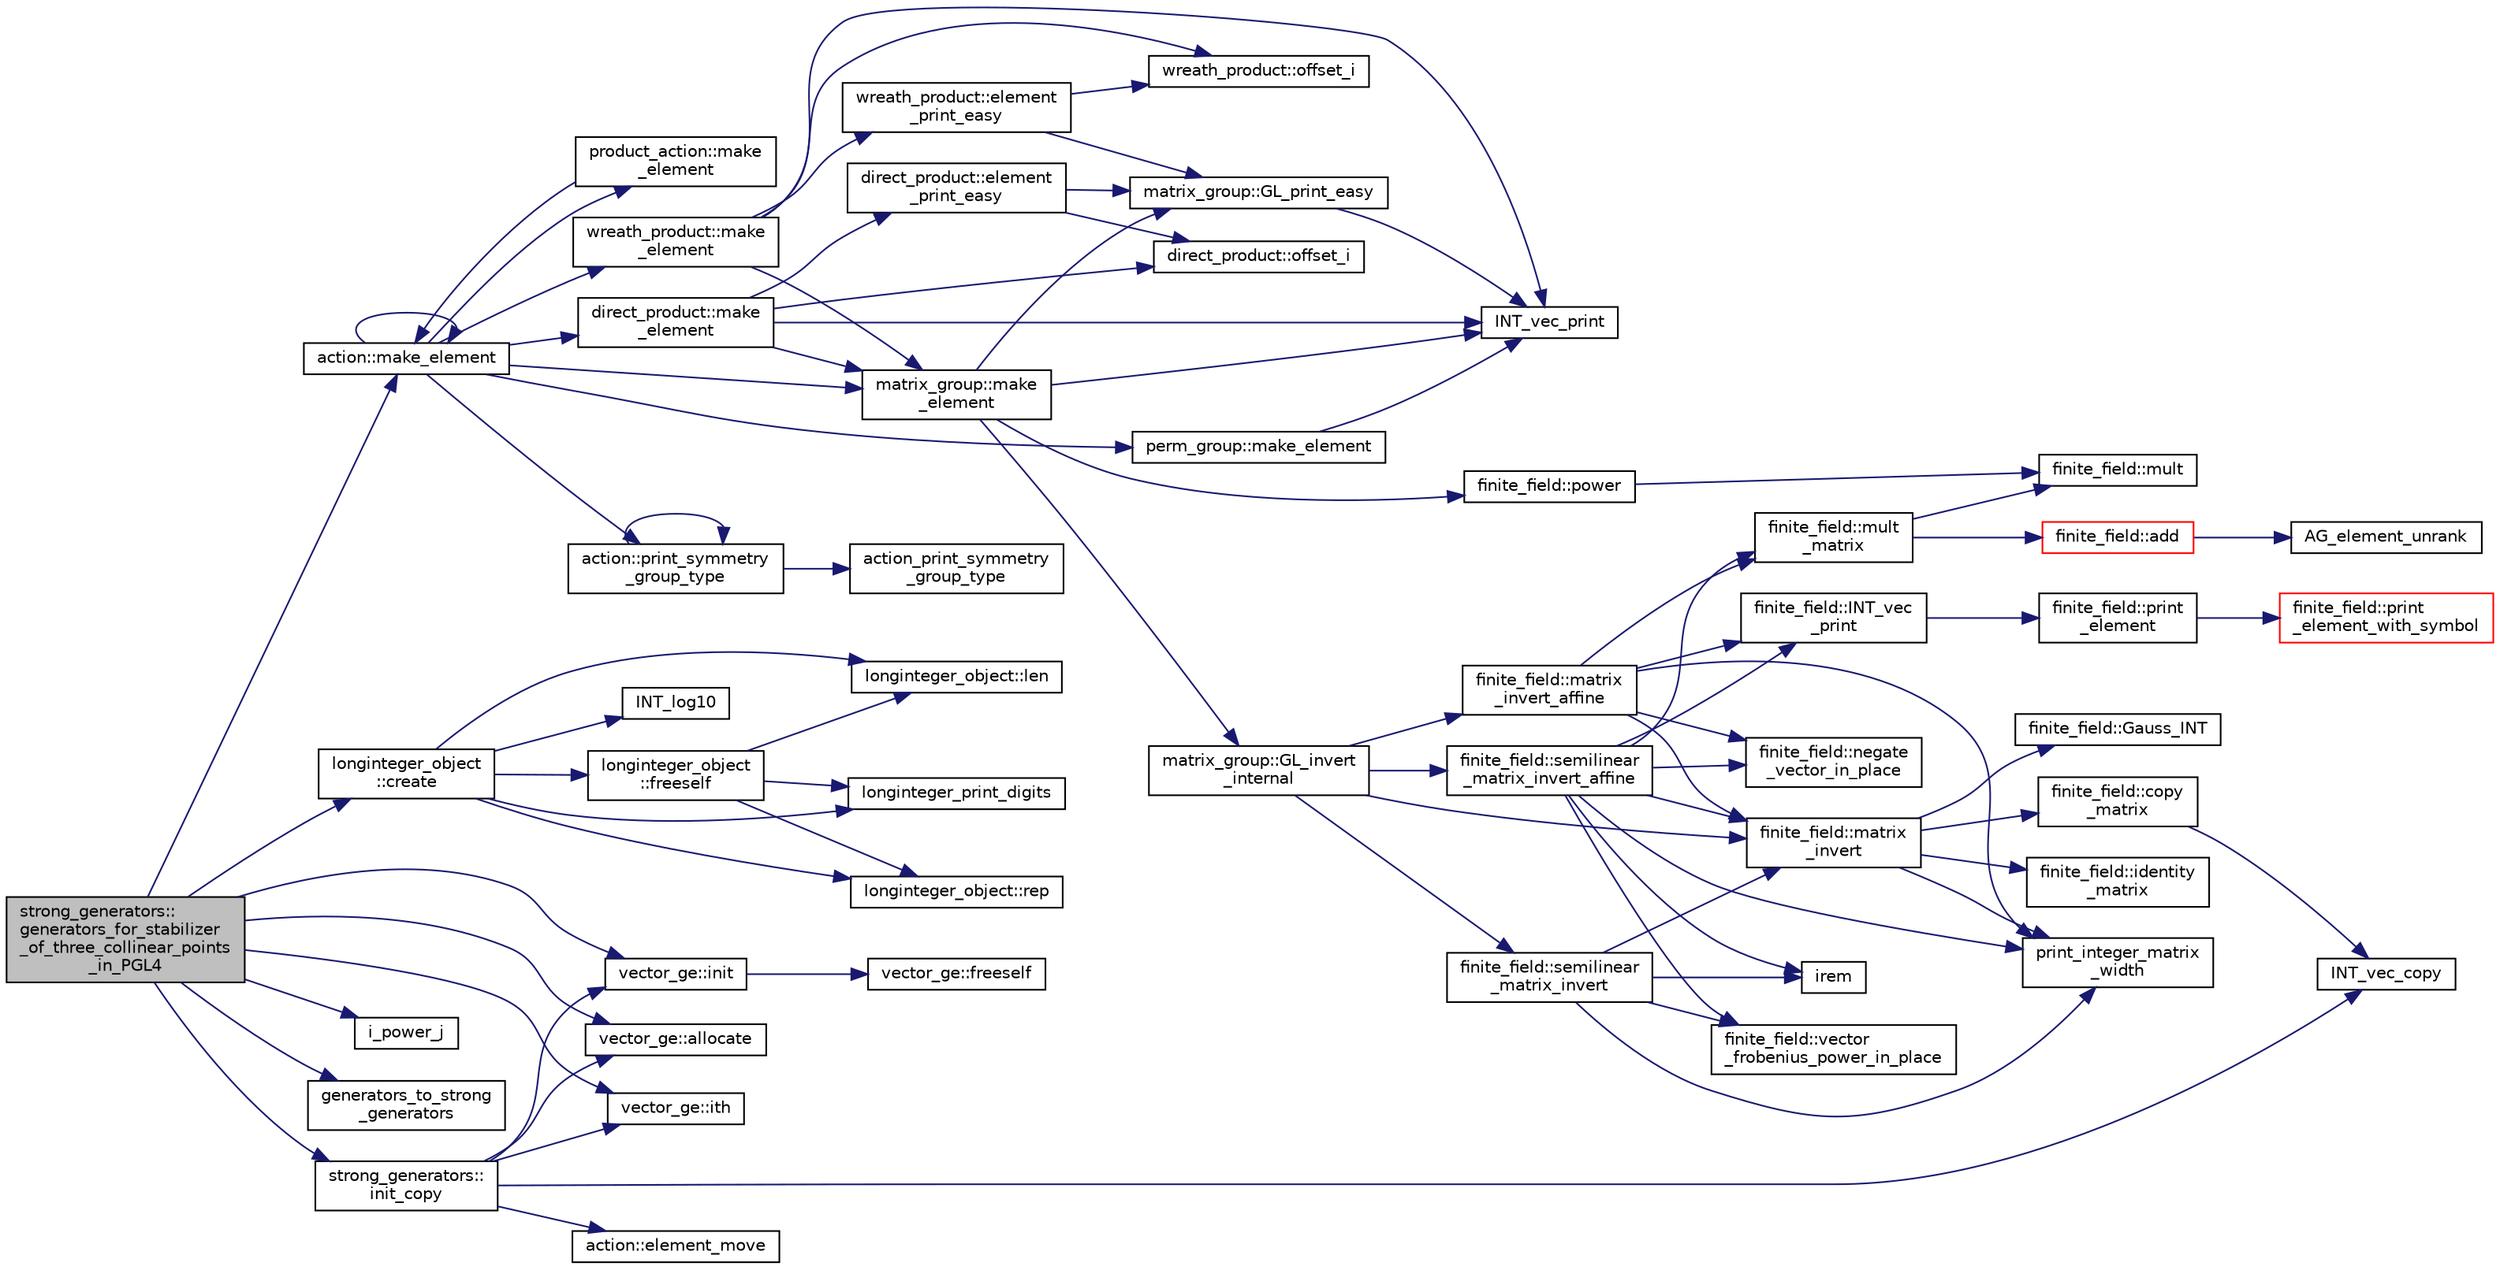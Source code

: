 digraph "strong_generators::generators_for_stabilizer_of_three_collinear_points_in_PGL4"
{
  edge [fontname="Helvetica",fontsize="10",labelfontname="Helvetica",labelfontsize="10"];
  node [fontname="Helvetica",fontsize="10",shape=record];
  rankdir="LR";
  Node1090 [label="strong_generators::\lgenerators_for_stabilizer\l_of_three_collinear_points\l_in_PGL4",height=0.2,width=0.4,color="black", fillcolor="grey75", style="filled", fontcolor="black"];
  Node1090 -> Node1091 [color="midnightblue",fontsize="10",style="solid",fontname="Helvetica"];
  Node1091 [label="vector_ge::init",height=0.2,width=0.4,color="black", fillcolor="white", style="filled",URL="$d4/d6e/classvector__ge.html#afe1d6befd1f1501e6be34afbaa9d30a8"];
  Node1091 -> Node1092 [color="midnightblue",fontsize="10",style="solid",fontname="Helvetica"];
  Node1092 [label="vector_ge::freeself",height=0.2,width=0.4,color="black", fillcolor="white", style="filled",URL="$d4/d6e/classvector__ge.html#aa002e4b715cc73a9b8b367d29700b452"];
  Node1090 -> Node1093 [color="midnightblue",fontsize="10",style="solid",fontname="Helvetica"];
  Node1093 [label="vector_ge::allocate",height=0.2,width=0.4,color="black", fillcolor="white", style="filled",URL="$d4/d6e/classvector__ge.html#a35b062a9201b30f0a87bf87702d243ae"];
  Node1090 -> Node1094 [color="midnightblue",fontsize="10",style="solid",fontname="Helvetica"];
  Node1094 [label="action::make_element",height=0.2,width=0.4,color="black", fillcolor="white", style="filled",URL="$d2/d86/classaction.html#a920fa2a27583fb60bae10e7b282cdd1d"];
  Node1094 -> Node1095 [color="midnightblue",fontsize="10",style="solid",fontname="Helvetica"];
  Node1095 [label="product_action::make\l_element",height=0.2,width=0.4,color="black", fillcolor="white", style="filled",URL="$d8/d74/classproduct__action.html#a1d16f9f3a4be7b3ed6ce0825612a3cd8"];
  Node1095 -> Node1094 [color="midnightblue",fontsize="10",style="solid",fontname="Helvetica"];
  Node1094 -> Node1094 [color="midnightblue",fontsize="10",style="solid",fontname="Helvetica"];
  Node1094 -> Node1096 [color="midnightblue",fontsize="10",style="solid",fontname="Helvetica"];
  Node1096 [label="matrix_group::make\l_element",height=0.2,width=0.4,color="black", fillcolor="white", style="filled",URL="$d3/ded/classmatrix__group.html#adf67c0031ec58afbbc545e65a1cf6845"];
  Node1096 -> Node1097 [color="midnightblue",fontsize="10",style="solid",fontname="Helvetica"];
  Node1097 [label="INT_vec_print",height=0.2,width=0.4,color="black", fillcolor="white", style="filled",URL="$df/dbf/sajeeb_8_c.html#a79a5901af0b47dd0d694109543c027fe"];
  Node1096 -> Node1098 [color="midnightblue",fontsize="10",style="solid",fontname="Helvetica"];
  Node1098 [label="finite_field::power",height=0.2,width=0.4,color="black", fillcolor="white", style="filled",URL="$df/d5a/classfinite__field.html#a0437871b8f775f0b2d589188d9ad7e61"];
  Node1098 -> Node1099 [color="midnightblue",fontsize="10",style="solid",fontname="Helvetica"];
  Node1099 [label="finite_field::mult",height=0.2,width=0.4,color="black", fillcolor="white", style="filled",URL="$df/d5a/classfinite__field.html#a24fb5917aa6d4d656fd855b7f44a13b0"];
  Node1096 -> Node1100 [color="midnightblue",fontsize="10",style="solid",fontname="Helvetica"];
  Node1100 [label="matrix_group::GL_invert\l_internal",height=0.2,width=0.4,color="black", fillcolor="white", style="filled",URL="$d3/ded/classmatrix__group.html#ab2b9f8046dee535722e07a92ec3ab0b6"];
  Node1100 -> Node1101 [color="midnightblue",fontsize="10",style="solid",fontname="Helvetica"];
  Node1101 [label="finite_field::semilinear\l_matrix_invert",height=0.2,width=0.4,color="black", fillcolor="white", style="filled",URL="$df/d5a/classfinite__field.html#a940fec6a9c31b10eed2e8d37c5472d93"];
  Node1101 -> Node1102 [color="midnightblue",fontsize="10",style="solid",fontname="Helvetica"];
  Node1102 [label="print_integer_matrix\l_width",height=0.2,width=0.4,color="black", fillcolor="white", style="filled",URL="$d5/db4/io__and__os_8h.html#aa78f3e73fc2179251bd15adbcc31573f"];
  Node1101 -> Node1103 [color="midnightblue",fontsize="10",style="solid",fontname="Helvetica"];
  Node1103 [label="finite_field::matrix\l_invert",height=0.2,width=0.4,color="black", fillcolor="white", style="filled",URL="$df/d5a/classfinite__field.html#a4c017c0edc20fefef3da0db4ef4248f7"];
  Node1103 -> Node1102 [color="midnightblue",fontsize="10",style="solid",fontname="Helvetica"];
  Node1103 -> Node1104 [color="midnightblue",fontsize="10",style="solid",fontname="Helvetica"];
  Node1104 [label="finite_field::copy\l_matrix",height=0.2,width=0.4,color="black", fillcolor="white", style="filled",URL="$df/d5a/classfinite__field.html#a2bfe6d4feabc4f27d253c7702ef9b8cb"];
  Node1104 -> Node1105 [color="midnightblue",fontsize="10",style="solid",fontname="Helvetica"];
  Node1105 [label="INT_vec_copy",height=0.2,width=0.4,color="black", fillcolor="white", style="filled",URL="$df/dbf/sajeeb_8_c.html#ac2d875e27e009af6ec04d17254d11075"];
  Node1103 -> Node1106 [color="midnightblue",fontsize="10",style="solid",fontname="Helvetica"];
  Node1106 [label="finite_field::identity\l_matrix",height=0.2,width=0.4,color="black", fillcolor="white", style="filled",URL="$df/d5a/classfinite__field.html#a4688997f80b8721560bccec986c23413"];
  Node1103 -> Node1107 [color="midnightblue",fontsize="10",style="solid",fontname="Helvetica"];
  Node1107 [label="finite_field::Gauss_INT",height=0.2,width=0.4,color="black", fillcolor="white", style="filled",URL="$df/d5a/classfinite__field.html#adb676d2e80341b53751326e3a58beb11"];
  Node1101 -> Node1108 [color="midnightblue",fontsize="10",style="solid",fontname="Helvetica"];
  Node1108 [label="finite_field::vector\l_frobenius_power_in_place",height=0.2,width=0.4,color="black", fillcolor="white", style="filled",URL="$df/d5a/classfinite__field.html#ab56074024300775d943c7943d845df91"];
  Node1101 -> Node1109 [color="midnightblue",fontsize="10",style="solid",fontname="Helvetica"];
  Node1109 [label="irem",height=0.2,width=0.4,color="black", fillcolor="white", style="filled",URL="$de/dc5/algebra__and__number__theory_8h.html#ae753505dbf1e3a9adaaf2f0893dd8c6c"];
  Node1100 -> Node1103 [color="midnightblue",fontsize="10",style="solid",fontname="Helvetica"];
  Node1100 -> Node1110 [color="midnightblue",fontsize="10",style="solid",fontname="Helvetica"];
  Node1110 [label="finite_field::semilinear\l_matrix_invert_affine",height=0.2,width=0.4,color="black", fillcolor="white", style="filled",URL="$df/d5a/classfinite__field.html#a23db70e745bf22d230da684440e1fc59"];
  Node1110 -> Node1102 [color="midnightblue",fontsize="10",style="solid",fontname="Helvetica"];
  Node1110 -> Node1111 [color="midnightblue",fontsize="10",style="solid",fontname="Helvetica"];
  Node1111 [label="finite_field::INT_vec\l_print",height=0.2,width=0.4,color="black", fillcolor="white", style="filled",URL="$df/d5a/classfinite__field.html#a9c33a61dedc197e37b014b6f8dc07f06"];
  Node1111 -> Node1112 [color="midnightblue",fontsize="10",style="solid",fontname="Helvetica"];
  Node1112 [label="finite_field::print\l_element",height=0.2,width=0.4,color="black", fillcolor="white", style="filled",URL="$df/d5a/classfinite__field.html#ab7d1f59c043d7696b8b47c92d0fedad5"];
  Node1112 -> Node1113 [color="midnightblue",fontsize="10",style="solid",fontname="Helvetica"];
  Node1113 [label="finite_field::print\l_element_with_symbol",height=0.2,width=0.4,color="red", fillcolor="white", style="filled",URL="$df/d5a/classfinite__field.html#aa0180c961aa4a0a8934cb4dc82e38a4d"];
  Node1110 -> Node1103 [color="midnightblue",fontsize="10",style="solid",fontname="Helvetica"];
  Node1110 -> Node1109 [color="midnightblue",fontsize="10",style="solid",fontname="Helvetica"];
  Node1110 -> Node1108 [color="midnightblue",fontsize="10",style="solid",fontname="Helvetica"];
  Node1110 -> Node1115 [color="midnightblue",fontsize="10",style="solid",fontname="Helvetica"];
  Node1115 [label="finite_field::mult\l_matrix",height=0.2,width=0.4,color="black", fillcolor="white", style="filled",URL="$df/d5a/classfinite__field.html#a48517f15dfd7b21c37e0975855f1ada2"];
  Node1115 -> Node1116 [color="midnightblue",fontsize="10",style="solid",fontname="Helvetica"];
  Node1116 [label="finite_field::add",height=0.2,width=0.4,color="red", fillcolor="white", style="filled",URL="$df/d5a/classfinite__field.html#a8f12328a27500f3c7be0c849ebbc9d14"];
  Node1116 -> Node1117 [color="midnightblue",fontsize="10",style="solid",fontname="Helvetica"];
  Node1117 [label="AG_element_unrank",height=0.2,width=0.4,color="black", fillcolor="white", style="filled",URL="$d4/d67/geometry_8h.html#a4a33b86c87b2879b97cfa1327abe2885"];
  Node1115 -> Node1099 [color="midnightblue",fontsize="10",style="solid",fontname="Helvetica"];
  Node1110 -> Node1119 [color="midnightblue",fontsize="10",style="solid",fontname="Helvetica"];
  Node1119 [label="finite_field::negate\l_vector_in_place",height=0.2,width=0.4,color="black", fillcolor="white", style="filled",URL="$df/d5a/classfinite__field.html#ad6a305338cfff6d22353ac03c5cd5e03"];
  Node1100 -> Node1120 [color="midnightblue",fontsize="10",style="solid",fontname="Helvetica"];
  Node1120 [label="finite_field::matrix\l_invert_affine",height=0.2,width=0.4,color="black", fillcolor="white", style="filled",URL="$df/d5a/classfinite__field.html#a716c202ca9fcee1911e330f4a5bdba38"];
  Node1120 -> Node1102 [color="midnightblue",fontsize="10",style="solid",fontname="Helvetica"];
  Node1120 -> Node1111 [color="midnightblue",fontsize="10",style="solid",fontname="Helvetica"];
  Node1120 -> Node1103 [color="midnightblue",fontsize="10",style="solid",fontname="Helvetica"];
  Node1120 -> Node1115 [color="midnightblue",fontsize="10",style="solid",fontname="Helvetica"];
  Node1120 -> Node1119 [color="midnightblue",fontsize="10",style="solid",fontname="Helvetica"];
  Node1096 -> Node1121 [color="midnightblue",fontsize="10",style="solid",fontname="Helvetica"];
  Node1121 [label="matrix_group::GL_print_easy",height=0.2,width=0.4,color="black", fillcolor="white", style="filled",URL="$d3/ded/classmatrix__group.html#a3e6f5c276210e8132523150fad82c57e"];
  Node1121 -> Node1097 [color="midnightblue",fontsize="10",style="solid",fontname="Helvetica"];
  Node1094 -> Node1122 [color="midnightblue",fontsize="10",style="solid",fontname="Helvetica"];
  Node1122 [label="wreath_product::make\l_element",height=0.2,width=0.4,color="black", fillcolor="white", style="filled",URL="$d8/dfa/classwreath__product.html#ac47838a579877034b1d2b4cd897625c1"];
  Node1122 -> Node1097 [color="midnightblue",fontsize="10",style="solid",fontname="Helvetica"];
  Node1122 -> Node1096 [color="midnightblue",fontsize="10",style="solid",fontname="Helvetica"];
  Node1122 -> Node1123 [color="midnightblue",fontsize="10",style="solid",fontname="Helvetica"];
  Node1123 [label="wreath_product::offset_i",height=0.2,width=0.4,color="black", fillcolor="white", style="filled",URL="$d8/dfa/classwreath__product.html#a081d6eed767bdd84bc74e555815641c6"];
  Node1122 -> Node1124 [color="midnightblue",fontsize="10",style="solid",fontname="Helvetica"];
  Node1124 [label="wreath_product::element\l_print_easy",height=0.2,width=0.4,color="black", fillcolor="white", style="filled",URL="$d8/dfa/classwreath__product.html#aa1e82da5d4c019c0756b8ebf417ee9dc"];
  Node1124 -> Node1121 [color="midnightblue",fontsize="10",style="solid",fontname="Helvetica"];
  Node1124 -> Node1123 [color="midnightblue",fontsize="10",style="solid",fontname="Helvetica"];
  Node1094 -> Node1125 [color="midnightblue",fontsize="10",style="solid",fontname="Helvetica"];
  Node1125 [label="direct_product::make\l_element",height=0.2,width=0.4,color="black", fillcolor="white", style="filled",URL="$dc/daf/classdirect__product.html#a776efa4be66f9b0481d1f012a14c9dde"];
  Node1125 -> Node1097 [color="midnightblue",fontsize="10",style="solid",fontname="Helvetica"];
  Node1125 -> Node1096 [color="midnightblue",fontsize="10",style="solid",fontname="Helvetica"];
  Node1125 -> Node1126 [color="midnightblue",fontsize="10",style="solid",fontname="Helvetica"];
  Node1126 [label="direct_product::offset_i",height=0.2,width=0.4,color="black", fillcolor="white", style="filled",URL="$dc/daf/classdirect__product.html#a2ec3643bd7223e53c00451d1fe832f20"];
  Node1125 -> Node1127 [color="midnightblue",fontsize="10",style="solid",fontname="Helvetica"];
  Node1127 [label="direct_product::element\l_print_easy",height=0.2,width=0.4,color="black", fillcolor="white", style="filled",URL="$dc/daf/classdirect__product.html#a532daead19e5c7977ce9928dafab79ac"];
  Node1127 -> Node1121 [color="midnightblue",fontsize="10",style="solid",fontname="Helvetica"];
  Node1127 -> Node1126 [color="midnightblue",fontsize="10",style="solid",fontname="Helvetica"];
  Node1094 -> Node1128 [color="midnightblue",fontsize="10",style="solid",fontname="Helvetica"];
  Node1128 [label="perm_group::make_element",height=0.2,width=0.4,color="black", fillcolor="white", style="filled",URL="$df/d0a/classperm__group.html#a52c1c9e55966809c1e30aad80df87774"];
  Node1128 -> Node1097 [color="midnightblue",fontsize="10",style="solid",fontname="Helvetica"];
  Node1094 -> Node1129 [color="midnightblue",fontsize="10",style="solid",fontname="Helvetica"];
  Node1129 [label="action::print_symmetry\l_group_type",height=0.2,width=0.4,color="black", fillcolor="white", style="filled",URL="$d2/d86/classaction.html#aed811766c7e64fe2c853df8b0b67aa6e"];
  Node1129 -> Node1130 [color="midnightblue",fontsize="10",style="solid",fontname="Helvetica"];
  Node1130 [label="action_print_symmetry\l_group_type",height=0.2,width=0.4,color="black", fillcolor="white", style="filled",URL="$d5/d90/action__global_8_c.html#a03666b9440c4962148eba7905b9f843c"];
  Node1129 -> Node1129 [color="midnightblue",fontsize="10",style="solid",fontname="Helvetica"];
  Node1090 -> Node1131 [color="midnightblue",fontsize="10",style="solid",fontname="Helvetica"];
  Node1131 [label="vector_ge::ith",height=0.2,width=0.4,color="black", fillcolor="white", style="filled",URL="$d4/d6e/classvector__ge.html#a1ff002e8b746a9beb119d57dcd4a15ff"];
  Node1090 -> Node1132 [color="midnightblue",fontsize="10",style="solid",fontname="Helvetica"];
  Node1132 [label="longinteger_object\l::create",height=0.2,width=0.4,color="black", fillcolor="white", style="filled",URL="$dd/d7e/classlonginteger__object.html#a95d2eebc60849c3963a49298b1f498c2"];
  Node1132 -> Node1133 [color="midnightblue",fontsize="10",style="solid",fontname="Helvetica"];
  Node1133 [label="longinteger_object\l::freeself",height=0.2,width=0.4,color="black", fillcolor="white", style="filled",URL="$dd/d7e/classlonginteger__object.html#a06450f8c4795d81da6d680830ef958a1"];
  Node1133 -> Node1134 [color="midnightblue",fontsize="10",style="solid",fontname="Helvetica"];
  Node1134 [label="longinteger_print_digits",height=0.2,width=0.4,color="black", fillcolor="white", style="filled",URL="$de/dc5/algebra__and__number__theory_8h.html#ac2bac7b12f5b6440b8dad275cd7a157d"];
  Node1133 -> Node1135 [color="midnightblue",fontsize="10",style="solid",fontname="Helvetica"];
  Node1135 [label="longinteger_object::rep",height=0.2,width=0.4,color="black", fillcolor="white", style="filled",URL="$dd/d7e/classlonginteger__object.html#a3ecaf12738cc721d281c416503f241e2"];
  Node1133 -> Node1136 [color="midnightblue",fontsize="10",style="solid",fontname="Helvetica"];
  Node1136 [label="longinteger_object::len",height=0.2,width=0.4,color="black", fillcolor="white", style="filled",URL="$dd/d7e/classlonginteger__object.html#a0bfeae35be8a6fd44ed7f76413596ab1"];
  Node1132 -> Node1137 [color="midnightblue",fontsize="10",style="solid",fontname="Helvetica"];
  Node1137 [label="INT_log10",height=0.2,width=0.4,color="black", fillcolor="white", style="filled",URL="$de/dc5/algebra__and__number__theory_8h.html#a98bc0a6c562370a355165d2538dac250"];
  Node1132 -> Node1134 [color="midnightblue",fontsize="10",style="solid",fontname="Helvetica"];
  Node1132 -> Node1135 [color="midnightblue",fontsize="10",style="solid",fontname="Helvetica"];
  Node1132 -> Node1136 [color="midnightblue",fontsize="10",style="solid",fontname="Helvetica"];
  Node1090 -> Node1138 [color="midnightblue",fontsize="10",style="solid",fontname="Helvetica"];
  Node1138 [label="i_power_j",height=0.2,width=0.4,color="black", fillcolor="white", style="filled",URL="$de/dc5/algebra__and__number__theory_8h.html#a39b321523e8957d701618bb5cac542b5"];
  Node1090 -> Node1139 [color="midnightblue",fontsize="10",style="solid",fontname="Helvetica"];
  Node1139 [label="generators_to_strong\l_generators",height=0.2,width=0.4,color="black", fillcolor="white", style="filled",URL="$d5/d90/action__global_8_c.html#aaa17f24fdab7065fbb11a06c513a4562"];
  Node1090 -> Node1140 [color="midnightblue",fontsize="10",style="solid",fontname="Helvetica"];
  Node1140 [label="strong_generators::\linit_copy",height=0.2,width=0.4,color="black", fillcolor="white", style="filled",URL="$dc/d09/classstrong__generators.html#a52fade445eb96d43f47e1772b1b1219e"];
  Node1140 -> Node1105 [color="midnightblue",fontsize="10",style="solid",fontname="Helvetica"];
  Node1140 -> Node1091 [color="midnightblue",fontsize="10",style="solid",fontname="Helvetica"];
  Node1140 -> Node1093 [color="midnightblue",fontsize="10",style="solid",fontname="Helvetica"];
  Node1140 -> Node1141 [color="midnightblue",fontsize="10",style="solid",fontname="Helvetica"];
  Node1141 [label="action::element_move",height=0.2,width=0.4,color="black", fillcolor="white", style="filled",URL="$d2/d86/classaction.html#a550947491bbb534d3d7951f50198a874"];
  Node1140 -> Node1131 [color="midnightblue",fontsize="10",style="solid",fontname="Helvetica"];
}
